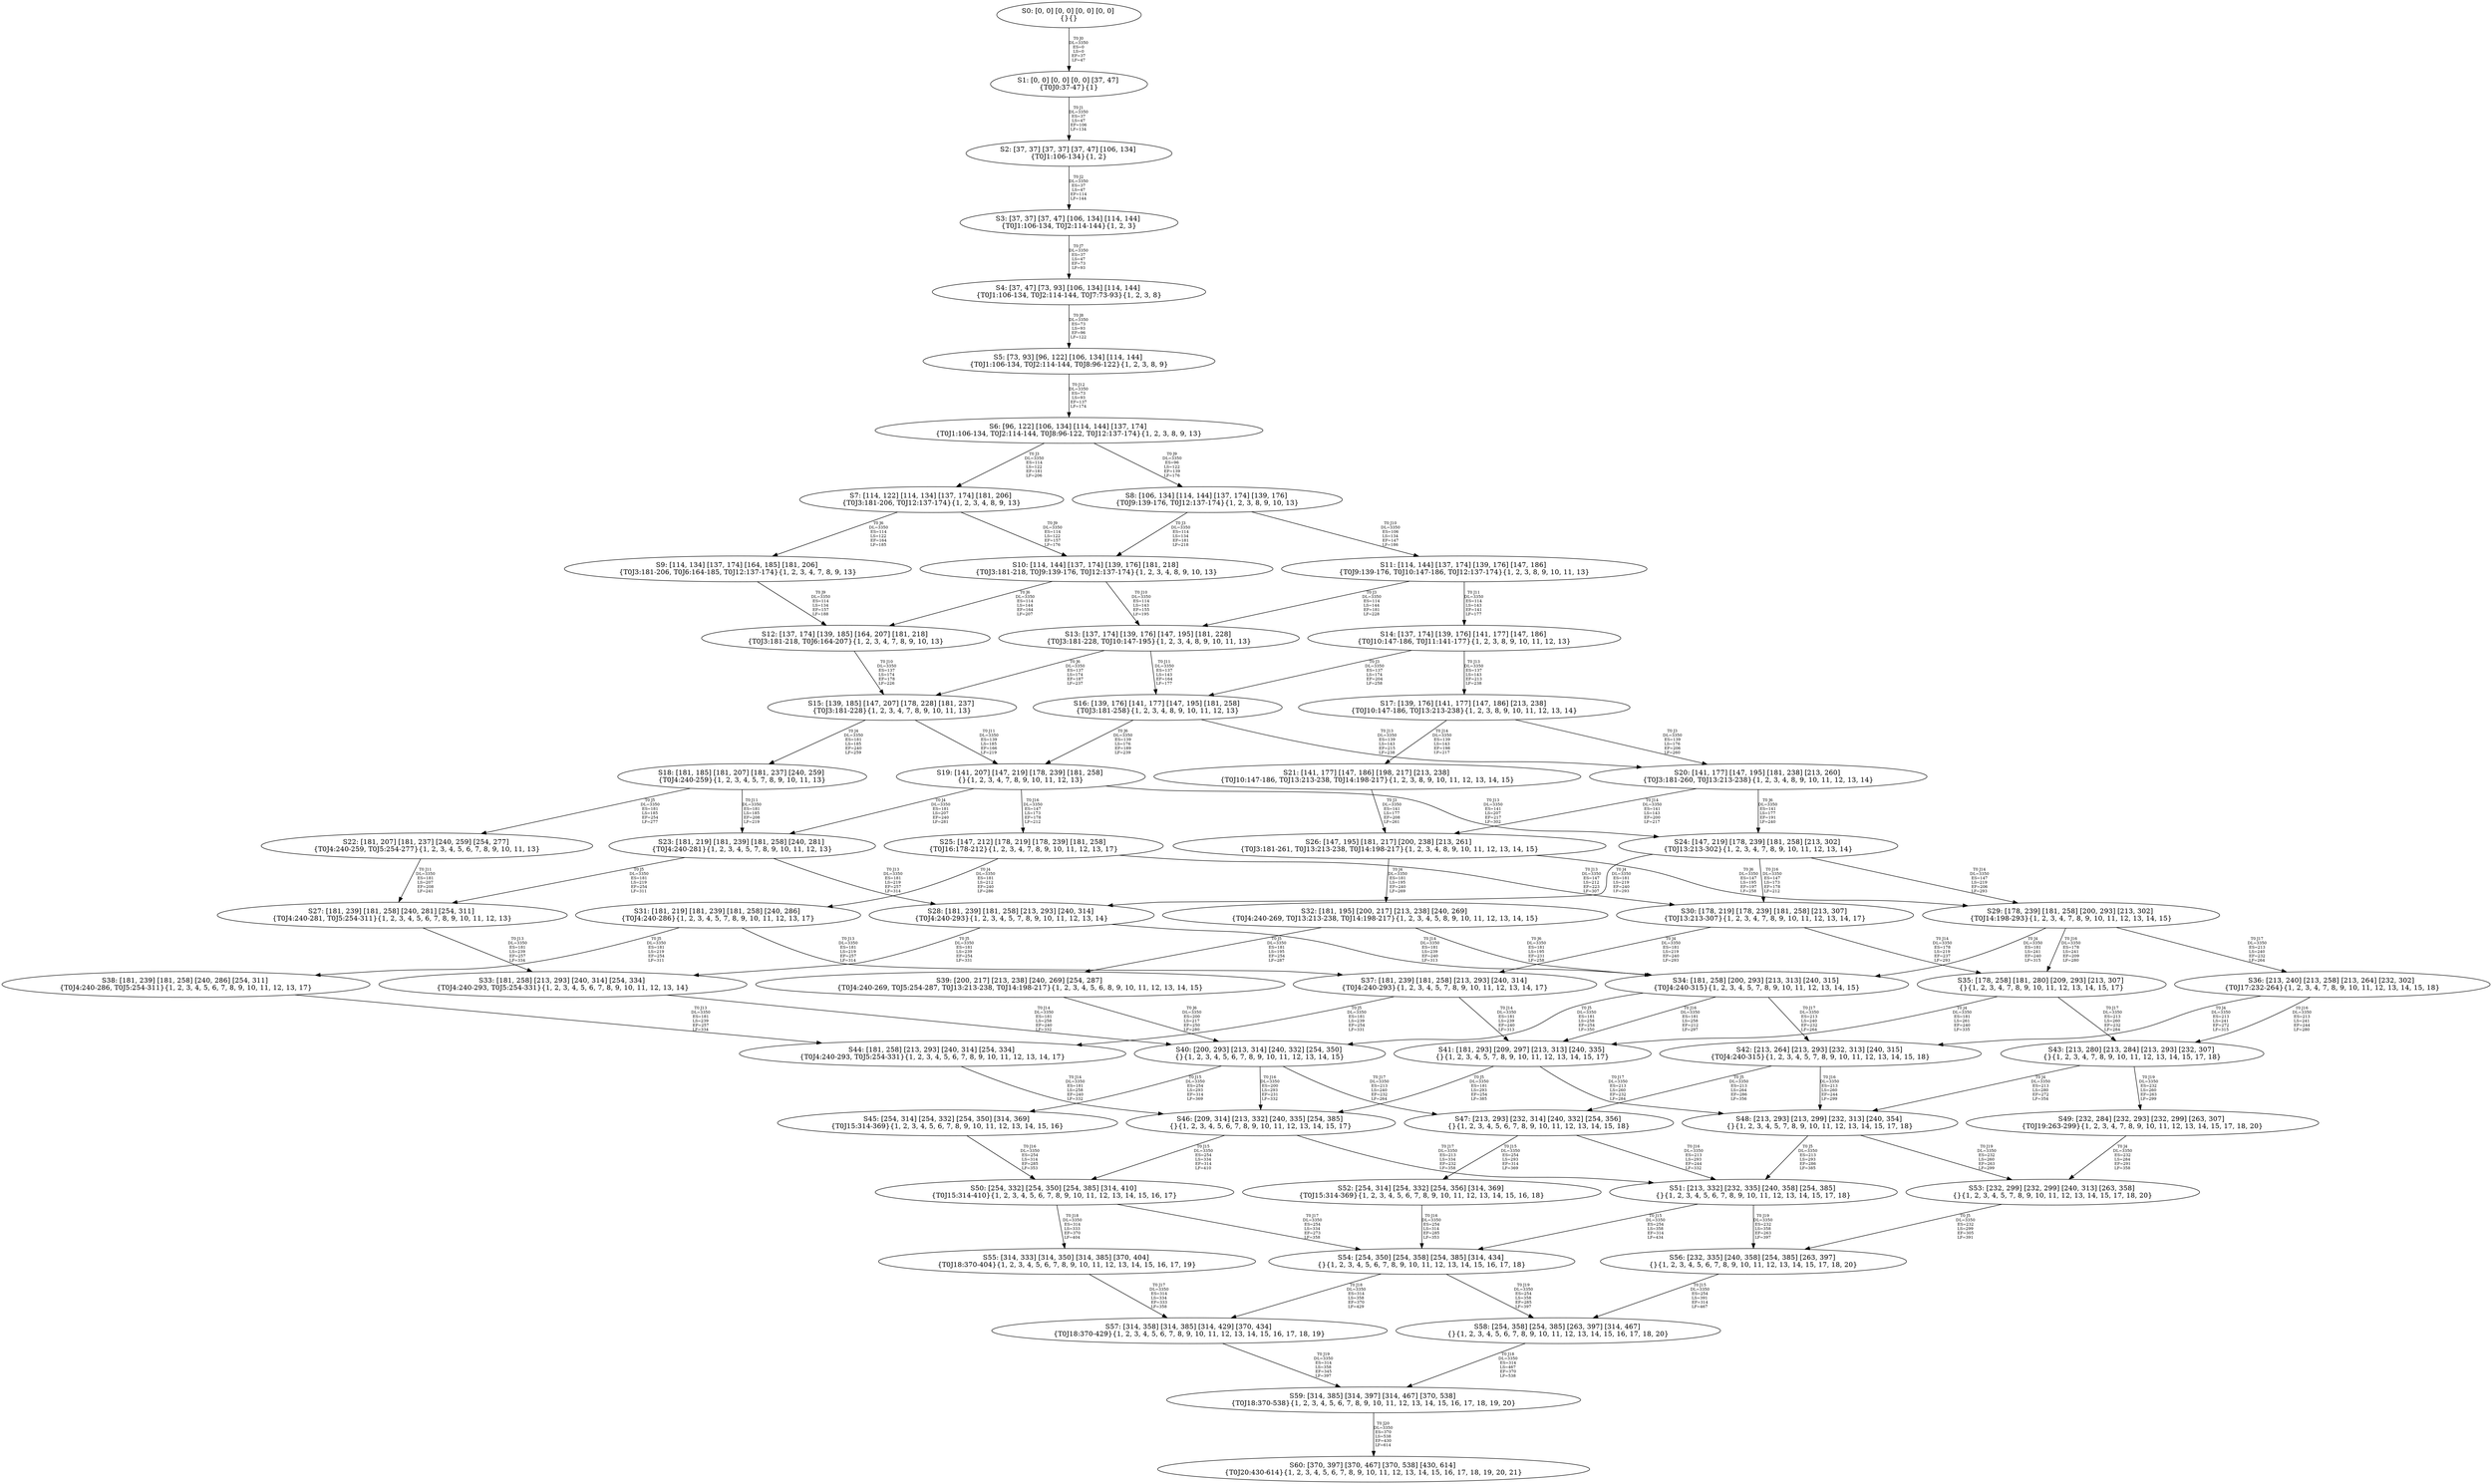 digraph {
	S0[label="S0: [0, 0] [0, 0] [0, 0] [0, 0] \n{}{}"];
	S1[label="S1: [0, 0] [0, 0] [0, 0] [37, 47] \n{T0J0:37-47}{1}"];
	S2[label="S2: [37, 37] [37, 37] [37, 47] [106, 134] \n{T0J1:106-134}{1, 2}"];
	S3[label="S3: [37, 37] [37, 47] [106, 134] [114, 144] \n{T0J1:106-134, T0J2:114-144}{1, 2, 3}"];
	S4[label="S4: [37, 47] [73, 93] [106, 134] [114, 144] \n{T0J1:106-134, T0J2:114-144, T0J7:73-93}{1, 2, 3, 8}"];
	S5[label="S5: [73, 93] [96, 122] [106, 134] [114, 144] \n{T0J1:106-134, T0J2:114-144, T0J8:96-122}{1, 2, 3, 8, 9}"];
	S6[label="S6: [96, 122] [106, 134] [114, 144] [137, 174] \n{T0J1:106-134, T0J2:114-144, T0J8:96-122, T0J12:137-174}{1, 2, 3, 8, 9, 13}"];
	S7[label="S7: [114, 122] [114, 134] [137, 174] [181, 206] \n{T0J3:181-206, T0J12:137-174}{1, 2, 3, 4, 8, 9, 13}"];
	S8[label="S8: [106, 134] [114, 144] [137, 174] [139, 176] \n{T0J9:139-176, T0J12:137-174}{1, 2, 3, 8, 9, 10, 13}"];
	S9[label="S9: [114, 134] [137, 174] [164, 185] [181, 206] \n{T0J3:181-206, T0J6:164-185, T0J12:137-174}{1, 2, 3, 4, 7, 8, 9, 13}"];
	S10[label="S10: [114, 144] [137, 174] [139, 176] [181, 218] \n{T0J3:181-218, T0J9:139-176, T0J12:137-174}{1, 2, 3, 4, 8, 9, 10, 13}"];
	S11[label="S11: [114, 144] [137, 174] [139, 176] [147, 186] \n{T0J9:139-176, T0J10:147-186, T0J12:137-174}{1, 2, 3, 8, 9, 10, 11, 13}"];
	S12[label="S12: [137, 174] [139, 185] [164, 207] [181, 218] \n{T0J3:181-218, T0J6:164-207}{1, 2, 3, 4, 7, 8, 9, 10, 13}"];
	S13[label="S13: [137, 174] [139, 176] [147, 195] [181, 228] \n{T0J3:181-228, T0J10:147-195}{1, 2, 3, 4, 8, 9, 10, 11, 13}"];
	S14[label="S14: [137, 174] [139, 176] [141, 177] [147, 186] \n{T0J10:147-186, T0J11:141-177}{1, 2, 3, 8, 9, 10, 11, 12, 13}"];
	S15[label="S15: [139, 185] [147, 207] [178, 228] [181, 237] \n{T0J3:181-228}{1, 2, 3, 4, 7, 8, 9, 10, 11, 13}"];
	S16[label="S16: [139, 176] [141, 177] [147, 195] [181, 258] \n{T0J3:181-258}{1, 2, 3, 4, 8, 9, 10, 11, 12, 13}"];
	S17[label="S17: [139, 176] [141, 177] [147, 186] [213, 238] \n{T0J10:147-186, T0J13:213-238}{1, 2, 3, 8, 9, 10, 11, 12, 13, 14}"];
	S18[label="S18: [181, 185] [181, 207] [181, 237] [240, 259] \n{T0J4:240-259}{1, 2, 3, 4, 5, 7, 8, 9, 10, 11, 13}"];
	S19[label="S19: [141, 207] [147, 219] [178, 239] [181, 258] \n{}{1, 2, 3, 4, 7, 8, 9, 10, 11, 12, 13}"];
	S20[label="S20: [141, 177] [147, 195] [181, 238] [213, 260] \n{T0J3:181-260, T0J13:213-238}{1, 2, 3, 4, 8, 9, 10, 11, 12, 13, 14}"];
	S21[label="S21: [141, 177] [147, 186] [198, 217] [213, 238] \n{T0J10:147-186, T0J13:213-238, T0J14:198-217}{1, 2, 3, 8, 9, 10, 11, 12, 13, 14, 15}"];
	S22[label="S22: [181, 207] [181, 237] [240, 259] [254, 277] \n{T0J4:240-259, T0J5:254-277}{1, 2, 3, 4, 5, 6, 7, 8, 9, 10, 11, 13}"];
	S23[label="S23: [181, 219] [181, 239] [181, 258] [240, 281] \n{T0J4:240-281}{1, 2, 3, 4, 5, 7, 8, 9, 10, 11, 12, 13}"];
	S24[label="S24: [147, 219] [178, 239] [181, 258] [213, 302] \n{T0J13:213-302}{1, 2, 3, 4, 7, 8, 9, 10, 11, 12, 13, 14}"];
	S25[label="S25: [147, 212] [178, 219] [178, 239] [181, 258] \n{T0J16:178-212}{1, 2, 3, 4, 7, 8, 9, 10, 11, 12, 13, 17}"];
	S26[label="S26: [147, 195] [181, 217] [200, 238] [213, 261] \n{T0J3:181-261, T0J13:213-238, T0J14:198-217}{1, 2, 3, 4, 8, 9, 10, 11, 12, 13, 14, 15}"];
	S27[label="S27: [181, 239] [181, 258] [240, 281] [254, 311] \n{T0J4:240-281, T0J5:254-311}{1, 2, 3, 4, 5, 6, 7, 8, 9, 10, 11, 12, 13}"];
	S28[label="S28: [181, 239] [181, 258] [213, 293] [240, 314] \n{T0J4:240-293}{1, 2, 3, 4, 5, 7, 8, 9, 10, 11, 12, 13, 14}"];
	S29[label="S29: [178, 239] [181, 258] [200, 293] [213, 302] \n{T0J14:198-293}{1, 2, 3, 4, 7, 8, 9, 10, 11, 12, 13, 14, 15}"];
	S30[label="S30: [178, 219] [178, 239] [181, 258] [213, 307] \n{T0J13:213-307}{1, 2, 3, 4, 7, 8, 9, 10, 11, 12, 13, 14, 17}"];
	S31[label="S31: [181, 219] [181, 239] [181, 258] [240, 286] \n{T0J4:240-286}{1, 2, 3, 4, 5, 7, 8, 9, 10, 11, 12, 13, 17}"];
	S32[label="S32: [181, 195] [200, 217] [213, 238] [240, 269] \n{T0J4:240-269, T0J13:213-238, T0J14:198-217}{1, 2, 3, 4, 5, 8, 9, 10, 11, 12, 13, 14, 15}"];
	S33[label="S33: [181, 258] [213, 293] [240, 314] [254, 334] \n{T0J4:240-293, T0J5:254-331}{1, 2, 3, 4, 5, 6, 7, 8, 9, 10, 11, 12, 13, 14}"];
	S34[label="S34: [181, 258] [200, 293] [213, 313] [240, 315] \n{T0J4:240-315}{1, 2, 3, 4, 5, 7, 8, 9, 10, 11, 12, 13, 14, 15}"];
	S35[label="S35: [178, 258] [181, 280] [209, 293] [213, 307] \n{}{1, 2, 3, 4, 7, 8, 9, 10, 11, 12, 13, 14, 15, 17}"];
	S36[label="S36: [213, 240] [213, 258] [213, 264] [232, 302] \n{T0J17:232-264}{1, 2, 3, 4, 7, 8, 9, 10, 11, 12, 13, 14, 15, 18}"];
	S37[label="S37: [181, 239] [181, 258] [213, 293] [240, 314] \n{T0J4:240-293}{1, 2, 3, 4, 5, 7, 8, 9, 10, 11, 12, 13, 14, 17}"];
	S38[label="S38: [181, 239] [181, 258] [240, 286] [254, 311] \n{T0J4:240-286, T0J5:254-311}{1, 2, 3, 4, 5, 6, 7, 8, 9, 10, 11, 12, 13, 17}"];
	S39[label="S39: [200, 217] [213, 238] [240, 269] [254, 287] \n{T0J4:240-269, T0J5:254-287, T0J13:213-238, T0J14:198-217}{1, 2, 3, 4, 5, 6, 8, 9, 10, 11, 12, 13, 14, 15}"];
	S40[label="S40: [200, 293] [213, 314] [240, 332] [254, 350] \n{}{1, 2, 3, 4, 5, 6, 7, 8, 9, 10, 11, 12, 13, 14, 15}"];
	S41[label="S41: [181, 293] [209, 297] [213, 313] [240, 335] \n{}{1, 2, 3, 4, 5, 7, 8, 9, 10, 11, 12, 13, 14, 15, 17}"];
	S42[label="S42: [213, 264] [213, 293] [232, 313] [240, 315] \n{T0J4:240-315}{1, 2, 3, 4, 5, 7, 8, 9, 10, 11, 12, 13, 14, 15, 18}"];
	S43[label="S43: [213, 280] [213, 284] [213, 293] [232, 307] \n{}{1, 2, 3, 4, 7, 8, 9, 10, 11, 12, 13, 14, 15, 17, 18}"];
	S44[label="S44: [181, 258] [213, 293] [240, 314] [254, 334] \n{T0J4:240-293, T0J5:254-331}{1, 2, 3, 4, 5, 6, 7, 8, 9, 10, 11, 12, 13, 14, 17}"];
	S45[label="S45: [254, 314] [254, 332] [254, 350] [314, 369] \n{T0J15:314-369}{1, 2, 3, 4, 5, 6, 7, 8, 9, 10, 11, 12, 13, 14, 15, 16}"];
	S46[label="S46: [209, 314] [213, 332] [240, 335] [254, 385] \n{}{1, 2, 3, 4, 5, 6, 7, 8, 9, 10, 11, 12, 13, 14, 15, 17}"];
	S47[label="S47: [213, 293] [232, 314] [240, 332] [254, 356] \n{}{1, 2, 3, 4, 5, 6, 7, 8, 9, 10, 11, 12, 13, 14, 15, 18}"];
	S48[label="S48: [213, 293] [213, 299] [232, 313] [240, 354] \n{}{1, 2, 3, 4, 5, 7, 8, 9, 10, 11, 12, 13, 14, 15, 17, 18}"];
	S49[label="S49: [232, 284] [232, 293] [232, 299] [263, 307] \n{T0J19:263-299}{1, 2, 3, 4, 7, 8, 9, 10, 11, 12, 13, 14, 15, 17, 18, 20}"];
	S50[label="S50: [254, 332] [254, 350] [254, 385] [314, 410] \n{T0J15:314-410}{1, 2, 3, 4, 5, 6, 7, 8, 9, 10, 11, 12, 13, 14, 15, 16, 17}"];
	S51[label="S51: [213, 332] [232, 335] [240, 358] [254, 385] \n{}{1, 2, 3, 4, 5, 6, 7, 8, 9, 10, 11, 12, 13, 14, 15, 17, 18}"];
	S52[label="S52: [254, 314] [254, 332] [254, 356] [314, 369] \n{T0J15:314-369}{1, 2, 3, 4, 5, 6, 7, 8, 9, 10, 11, 12, 13, 14, 15, 16, 18}"];
	S53[label="S53: [232, 299] [232, 299] [240, 313] [263, 358] \n{}{1, 2, 3, 4, 5, 7, 8, 9, 10, 11, 12, 13, 14, 15, 17, 18, 20}"];
	S54[label="S54: [254, 350] [254, 358] [254, 385] [314, 434] \n{}{1, 2, 3, 4, 5, 6, 7, 8, 9, 10, 11, 12, 13, 14, 15, 16, 17, 18}"];
	S55[label="S55: [314, 333] [314, 350] [314, 385] [370, 404] \n{T0J18:370-404}{1, 2, 3, 4, 5, 6, 7, 8, 9, 10, 11, 12, 13, 14, 15, 16, 17, 19}"];
	S56[label="S56: [232, 335] [240, 358] [254, 385] [263, 397] \n{}{1, 2, 3, 4, 5, 6, 7, 8, 9, 10, 11, 12, 13, 14, 15, 17, 18, 20}"];
	S57[label="S57: [314, 358] [314, 385] [314, 429] [370, 434] \n{T0J18:370-429}{1, 2, 3, 4, 5, 6, 7, 8, 9, 10, 11, 12, 13, 14, 15, 16, 17, 18, 19}"];
	S58[label="S58: [254, 358] [254, 385] [263, 397] [314, 467] \n{}{1, 2, 3, 4, 5, 6, 7, 8, 9, 10, 11, 12, 13, 14, 15, 16, 17, 18, 20}"];
	S59[label="S59: [314, 385] [314, 397] [314, 467] [370, 538] \n{T0J18:370-538}{1, 2, 3, 4, 5, 6, 7, 8, 9, 10, 11, 12, 13, 14, 15, 16, 17, 18, 19, 20}"];
	S60[label="S60: [370, 397] [370, 467] [370, 538] [430, 614] \n{T0J20:430-614}{1, 2, 3, 4, 5, 6, 7, 8, 9, 10, 11, 12, 13, 14, 15, 16, 17, 18, 19, 20, 21}"];
	S0 -> S1[label="T0 J0\nDL=3350\nES=0\nLS=0\nEF=37\nLF=47",fontsize=8];
	S1 -> S2[label="T0 J1\nDL=3350\nES=37\nLS=47\nEF=106\nLF=134",fontsize=8];
	S2 -> S3[label="T0 J2\nDL=3350\nES=37\nLS=47\nEF=114\nLF=144",fontsize=8];
	S3 -> S4[label="T0 J7\nDL=3350\nES=37\nLS=47\nEF=73\nLF=93",fontsize=8];
	S4 -> S5[label="T0 J8\nDL=3350\nES=73\nLS=93\nEF=96\nLF=122",fontsize=8];
	S5 -> S6[label="T0 J12\nDL=3350\nES=73\nLS=93\nEF=137\nLF=174",fontsize=8];
	S6 -> S7[label="T0 J3\nDL=3350\nES=114\nLS=122\nEF=181\nLF=206",fontsize=8];
	S6 -> S8[label="T0 J9\nDL=3350\nES=96\nLS=122\nEF=139\nLF=176",fontsize=8];
	S7 -> S9[label="T0 J6\nDL=3350\nES=114\nLS=122\nEF=164\nLF=185",fontsize=8];
	S7 -> S10[label="T0 J9\nDL=3350\nES=114\nLS=122\nEF=157\nLF=176",fontsize=8];
	S8 -> S10[label="T0 J3\nDL=3350\nES=114\nLS=134\nEF=181\nLF=218",fontsize=8];
	S8 -> S11[label="T0 J10\nDL=3350\nES=106\nLS=134\nEF=147\nLF=186",fontsize=8];
	S9 -> S12[label="T0 J9\nDL=3350\nES=114\nLS=134\nEF=157\nLF=188",fontsize=8];
	S10 -> S12[label="T0 J6\nDL=3350\nES=114\nLS=144\nEF=164\nLF=207",fontsize=8];
	S10 -> S13[label="T0 J10\nDL=3350\nES=114\nLS=143\nEF=155\nLF=195",fontsize=8];
	S11 -> S13[label="T0 J3\nDL=3350\nES=114\nLS=144\nEF=181\nLF=228",fontsize=8];
	S11 -> S14[label="T0 J11\nDL=3350\nES=114\nLS=143\nEF=141\nLF=177",fontsize=8];
	S12 -> S15[label="T0 J10\nDL=3350\nES=137\nLS=174\nEF=178\nLF=226",fontsize=8];
	S13 -> S15[label="T0 J6\nDL=3350\nES=137\nLS=174\nEF=187\nLF=237",fontsize=8];
	S13 -> S16[label="T0 J11\nDL=3350\nES=137\nLS=143\nEF=164\nLF=177",fontsize=8];
	S14 -> S16[label="T0 J3\nDL=3350\nES=137\nLS=174\nEF=204\nLF=258",fontsize=8];
	S14 -> S17[label="T0 J13\nDL=3350\nES=137\nLS=143\nEF=213\nLF=238",fontsize=8];
	S15 -> S18[label="T0 J4\nDL=3350\nES=181\nLS=185\nEF=240\nLF=259",fontsize=8];
	S15 -> S19[label="T0 J11\nDL=3350\nES=139\nLS=185\nEF=166\nLF=219",fontsize=8];
	S16 -> S19[label="T0 J6\nDL=3350\nES=139\nLS=176\nEF=189\nLF=239",fontsize=8];
	S16 -> S20[label="T0 J13\nDL=3350\nES=139\nLS=143\nEF=215\nLF=238",fontsize=8];
	S17 -> S20[label="T0 J3\nDL=3350\nES=139\nLS=176\nEF=206\nLF=260",fontsize=8];
	S17 -> S21[label="T0 J14\nDL=3350\nES=139\nLS=143\nEF=198\nLF=217",fontsize=8];
	S18 -> S22[label="T0 J5\nDL=3350\nES=181\nLS=185\nEF=254\nLF=277",fontsize=8];
	S18 -> S23[label="T0 J11\nDL=3350\nES=181\nLS=185\nEF=208\nLF=219",fontsize=8];
	S19 -> S23[label="T0 J4\nDL=3350\nES=181\nLS=207\nEF=240\nLF=281",fontsize=8];
	S19 -> S24[label="T0 J13\nDL=3350\nES=141\nLS=207\nEF=217\nLF=302",fontsize=8];
	S19 -> S25[label="T0 J16\nDL=3350\nES=147\nLS=173\nEF=178\nLF=212",fontsize=8];
	S20 -> S24[label="T0 J6\nDL=3350\nES=141\nLS=177\nEF=191\nLF=240",fontsize=8];
	S20 -> S26[label="T0 J14\nDL=3350\nES=141\nLS=143\nEF=200\nLF=217",fontsize=8];
	S21 -> S26[label="T0 J3\nDL=3350\nES=141\nLS=177\nEF=208\nLF=261",fontsize=8];
	S22 -> S27[label="T0 J11\nDL=3350\nES=181\nLS=207\nEF=208\nLF=241",fontsize=8];
	S23 -> S27[label="T0 J5\nDL=3350\nES=181\nLS=219\nEF=254\nLF=311",fontsize=8];
	S23 -> S28[label="T0 J13\nDL=3350\nES=181\nLS=219\nEF=257\nLF=314",fontsize=8];
	S24 -> S28[label="T0 J4\nDL=3350\nES=181\nLS=219\nEF=240\nLF=293",fontsize=8];
	S24 -> S29[label="T0 J14\nDL=3350\nES=147\nLS=219\nEF=206\nLF=293",fontsize=8];
	S24 -> S30[label="T0 J16\nDL=3350\nES=147\nLS=173\nEF=178\nLF=212",fontsize=8];
	S25 -> S31[label="T0 J4\nDL=3350\nES=181\nLS=212\nEF=240\nLF=286",fontsize=8];
	S25 -> S30[label="T0 J13\nDL=3350\nES=147\nLS=212\nEF=223\nLF=307",fontsize=8];
	S26 -> S32[label="T0 J4\nDL=3350\nES=181\nLS=195\nEF=240\nLF=269",fontsize=8];
	S26 -> S29[label="T0 J6\nDL=3350\nES=147\nLS=195\nEF=197\nLF=258",fontsize=8];
	S27 -> S33[label="T0 J13\nDL=3350\nES=181\nLS=239\nEF=257\nLF=334",fontsize=8];
	S28 -> S33[label="T0 J5\nDL=3350\nES=181\nLS=239\nEF=254\nLF=331",fontsize=8];
	S28 -> S34[label="T0 J14\nDL=3350\nES=181\nLS=239\nEF=240\nLF=313",fontsize=8];
	S29 -> S34[label="T0 J4\nDL=3350\nES=181\nLS=241\nEF=240\nLF=315",fontsize=8];
	S29 -> S35[label="T0 J16\nDL=3350\nES=178\nLS=241\nEF=209\nLF=280",fontsize=8];
	S29 -> S36[label="T0 J17\nDL=3350\nES=213\nLS=240\nEF=232\nLF=264",fontsize=8];
	S30 -> S37[label="T0 J4\nDL=3350\nES=181\nLS=219\nEF=240\nLF=293",fontsize=8];
	S30 -> S35[label="T0 J14\nDL=3350\nES=178\nLS=219\nEF=237\nLF=293",fontsize=8];
	S31 -> S38[label="T0 J5\nDL=3350\nES=181\nLS=219\nEF=254\nLF=311",fontsize=8];
	S31 -> S37[label="T0 J13\nDL=3350\nES=181\nLS=219\nEF=257\nLF=314",fontsize=8];
	S32 -> S39[label="T0 J5\nDL=3350\nES=181\nLS=195\nEF=254\nLF=287",fontsize=8];
	S32 -> S34[label="T0 J6\nDL=3350\nES=181\nLS=195\nEF=231\nLF=258",fontsize=8];
	S33 -> S40[label="T0 J14\nDL=3350\nES=181\nLS=258\nEF=240\nLF=332",fontsize=8];
	S34 -> S40[label="T0 J5\nDL=3350\nES=181\nLS=258\nEF=254\nLF=350",fontsize=8];
	S34 -> S41[label="T0 J16\nDL=3350\nES=181\nLS=258\nEF=212\nLF=297",fontsize=8];
	S34 -> S42[label="T0 J17\nDL=3350\nES=213\nLS=240\nEF=232\nLF=264",fontsize=8];
	S35 -> S41[label="T0 J4\nDL=3350\nES=181\nLS=261\nEF=240\nLF=335",fontsize=8];
	S35 -> S43[label="T0 J17\nDL=3350\nES=213\nLS=260\nEF=232\nLF=284",fontsize=8];
	S36 -> S42[label="T0 J4\nDL=3350\nES=213\nLS=241\nEF=272\nLF=315",fontsize=8];
	S36 -> S43[label="T0 J16\nDL=3350\nES=213\nLS=241\nEF=244\nLF=280",fontsize=8];
	S37 -> S44[label="T0 J5\nDL=3350\nES=181\nLS=239\nEF=254\nLF=331",fontsize=8];
	S37 -> S41[label="T0 J14\nDL=3350\nES=181\nLS=239\nEF=240\nLF=313",fontsize=8];
	S38 -> S44[label="T0 J13\nDL=3350\nES=181\nLS=239\nEF=257\nLF=334",fontsize=8];
	S39 -> S40[label="T0 J6\nDL=3350\nES=200\nLS=217\nEF=250\nLF=280",fontsize=8];
	S40 -> S45[label="T0 J15\nDL=3350\nES=254\nLS=293\nEF=314\nLF=369",fontsize=8];
	S40 -> S46[label="T0 J16\nDL=3350\nES=200\nLS=293\nEF=231\nLF=332",fontsize=8];
	S40 -> S47[label="T0 J17\nDL=3350\nES=213\nLS=240\nEF=232\nLF=264",fontsize=8];
	S41 -> S46[label="T0 J5\nDL=3350\nES=181\nLS=293\nEF=254\nLF=385",fontsize=8];
	S41 -> S48[label="T0 J17\nDL=3350\nES=213\nLS=260\nEF=232\nLF=284",fontsize=8];
	S42 -> S47[label="T0 J5\nDL=3350\nES=213\nLS=264\nEF=286\nLF=356",fontsize=8];
	S42 -> S48[label="T0 J16\nDL=3350\nES=213\nLS=260\nEF=244\nLF=299",fontsize=8];
	S43 -> S48[label="T0 J4\nDL=3350\nES=213\nLS=280\nEF=272\nLF=354",fontsize=8];
	S43 -> S49[label="T0 J19\nDL=3350\nES=232\nLS=260\nEF=263\nLF=299",fontsize=8];
	S44 -> S46[label="T0 J14\nDL=3350\nES=181\nLS=258\nEF=240\nLF=332",fontsize=8];
	S45 -> S50[label="T0 J16\nDL=3350\nES=254\nLS=314\nEF=285\nLF=353",fontsize=8];
	S46 -> S50[label="T0 J15\nDL=3350\nES=254\nLS=334\nEF=314\nLF=410",fontsize=8];
	S46 -> S51[label="T0 J17\nDL=3350\nES=213\nLS=334\nEF=232\nLF=358",fontsize=8];
	S47 -> S52[label="T0 J15\nDL=3350\nES=254\nLS=293\nEF=314\nLF=369",fontsize=8];
	S47 -> S51[label="T0 J16\nDL=3350\nES=213\nLS=293\nEF=244\nLF=332",fontsize=8];
	S48 -> S51[label="T0 J5\nDL=3350\nES=213\nLS=293\nEF=286\nLF=385",fontsize=8];
	S48 -> S53[label="T0 J19\nDL=3350\nES=232\nLS=260\nEF=263\nLF=299",fontsize=8];
	S49 -> S53[label="T0 J4\nDL=3350\nES=232\nLS=284\nEF=291\nLF=358",fontsize=8];
	S50 -> S54[label="T0 J17\nDL=3350\nES=254\nLS=334\nEF=273\nLF=358",fontsize=8];
	S50 -> S55[label="T0 J18\nDL=3350\nES=314\nLS=333\nEF=370\nLF=404",fontsize=8];
	S51 -> S54[label="T0 J15\nDL=3350\nES=254\nLS=358\nEF=314\nLF=434",fontsize=8];
	S51 -> S56[label="T0 J19\nDL=3350\nES=232\nLS=358\nEF=263\nLF=397",fontsize=8];
	S52 -> S54[label="T0 J16\nDL=3350\nES=254\nLS=314\nEF=285\nLF=353",fontsize=8];
	S53 -> S56[label="T0 J5\nDL=3350\nES=232\nLS=299\nEF=305\nLF=391",fontsize=8];
	S54 -> S57[label="T0 J18\nDL=3350\nES=314\nLS=358\nEF=370\nLF=429",fontsize=8];
	S54 -> S58[label="T0 J19\nDL=3350\nES=254\nLS=358\nEF=285\nLF=397",fontsize=8];
	S55 -> S57[label="T0 J17\nDL=3350\nES=314\nLS=334\nEF=333\nLF=358",fontsize=8];
	S56 -> S58[label="T0 J15\nDL=3350\nES=254\nLS=391\nEF=314\nLF=467",fontsize=8];
	S57 -> S59[label="T0 J19\nDL=3350\nES=314\nLS=358\nEF=345\nLF=397",fontsize=8];
	S58 -> S59[label="T0 J18\nDL=3350\nES=314\nLS=467\nEF=370\nLF=538",fontsize=8];
	S59 -> S60[label="T0 J20\nDL=3350\nES=370\nLS=538\nEF=430\nLF=614",fontsize=8];
}
